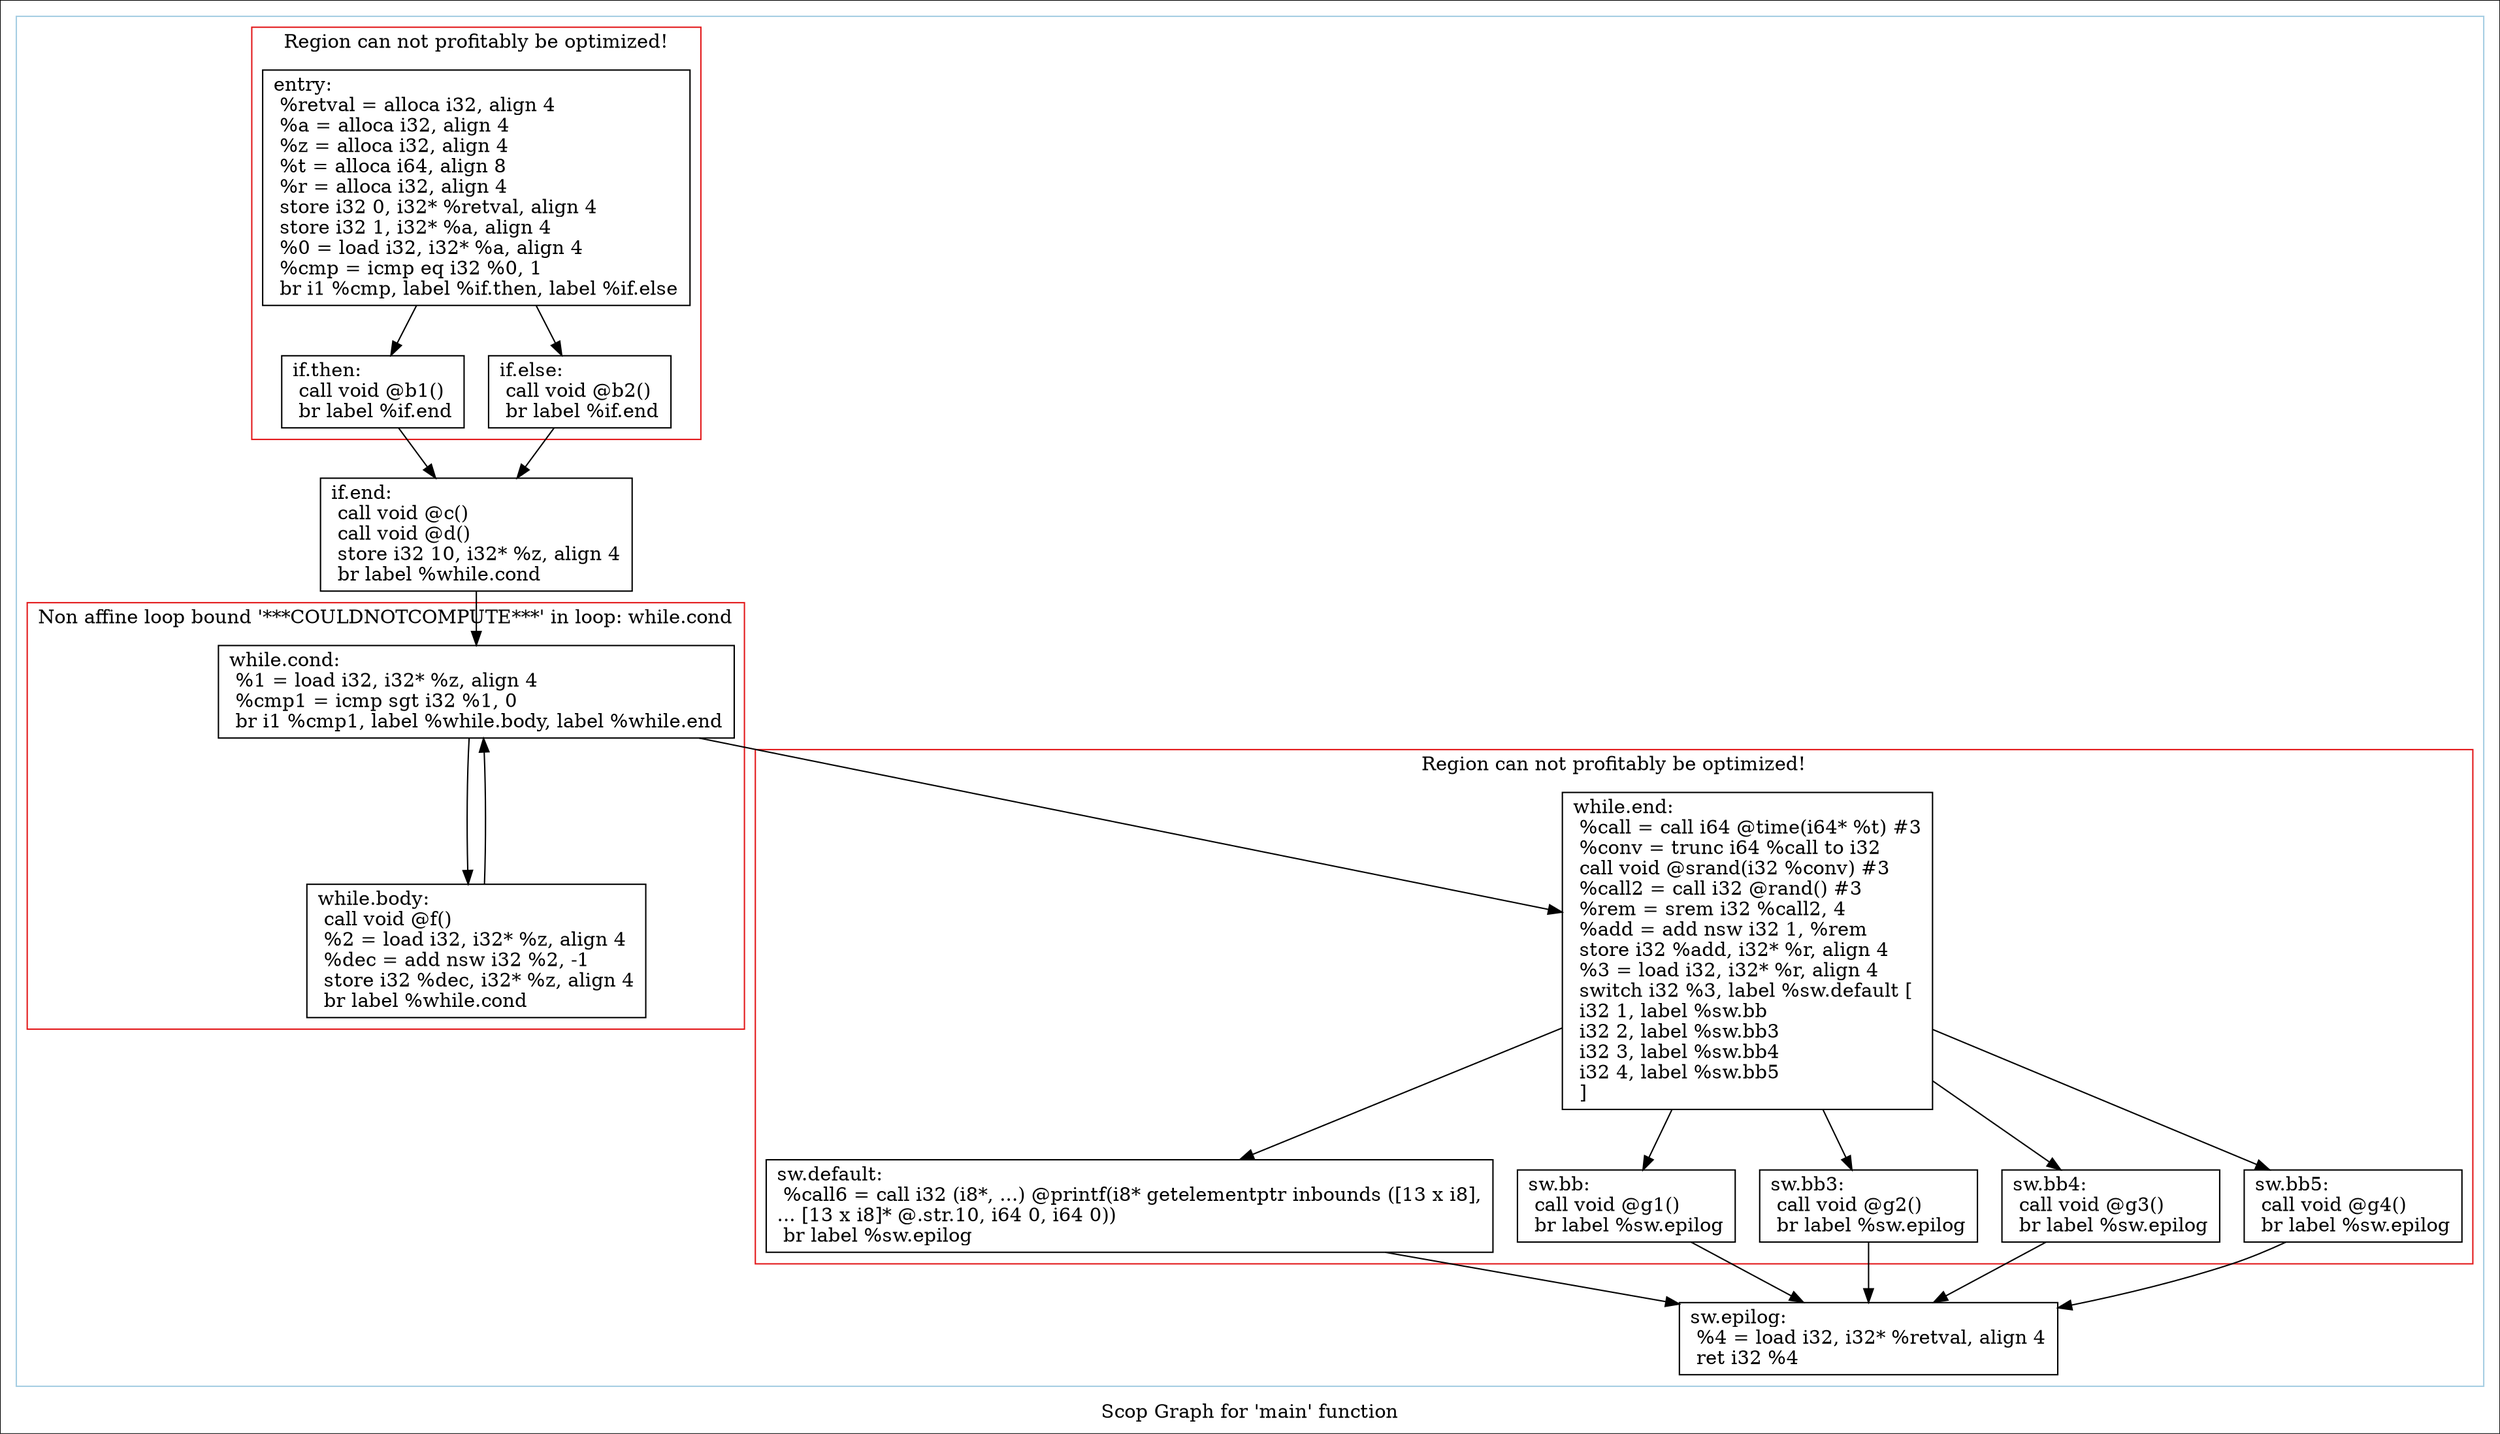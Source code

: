 digraph "Scop Graph for 'main' function" {
	label="Scop Graph for 'main' function";

	Node0xc13610 [shape=record,label="{entry:\l  %retval = alloca i32, align 4\l  %a = alloca i32, align 4\l  %z = alloca i32, align 4\l  %t = alloca i64, align 8\l  %r = alloca i32, align 4\l  store i32 0, i32* %retval, align 4\l  store i32 1, i32* %a, align 4\l  %0 = load i32, i32* %a, align 4\l  %cmp = icmp eq i32 %0, 1\l  br i1 %cmp, label %if.then, label %if.else\l}"];
	Node0xc13610 -> Node0xc12a60;
	Node0xc13610 -> Node0xc10570;
	Node0xc12a60 [shape=record,label="{if.then:                                          \l  call void @b1()\l  br label %if.end\l}"];
	Node0xc12a60 -> Node0xbdb390;
	Node0xbdb390 [shape=record,label="{if.end:                                           \l  call void @c()\l  call void @d()\l  store i32 10, i32* %z, align 4\l  br label %while.cond\l}"];
	Node0xbdb390 -> Node0xc181b0;
	Node0xc181b0 [shape=record,label="{while.cond:                                       \l  %1 = load i32, i32* %z, align 4\l  %cmp1 = icmp sgt i32 %1, 0\l  br i1 %cmp1, label %while.body, label %while.end\l}"];
	Node0xc181b0 -> Node0xc19910;
	Node0xc181b0 -> Node0xc19360;
	Node0xc19910 [shape=record,label="{while.body:                                       \l  call void @f()\l  %2 = load i32, i32* %z, align 4\l  %dec = add nsw i32 %2, -1\l  store i32 %dec, i32* %z, align 4\l  br label %while.cond\l}"];
	Node0xc19910 -> Node0xc181b0[constraint=false];
	Node0xc19360 [shape=record,label="{while.end:                                        \l  %call = call i64 @time(i64* %t) #3\l  %conv = trunc i64 %call to i32\l  call void @srand(i32 %conv) #3\l  %call2 = call i32 @rand() #3\l  %rem = srem i32 %call2, 4\l  %add = add nsw i32 1, %rem\l  store i32 %add, i32* %r, align 4\l  %3 = load i32, i32* %r, align 4\l  switch i32 %3, label %sw.default [\l    i32 1, label %sw.bb\l    i32 2, label %sw.bb3\l    i32 3, label %sw.bb4\l    i32 4, label %sw.bb5\l  ]\l}"];
	Node0xc19360 -> Node0xc18900;
	Node0xc19360 -> Node0xc187f0;
	Node0xc19360 -> Node0xc0ed10;
	Node0xc19360 -> Node0xc146d0;
	Node0xc19360 -> Node0xc3ea90;
	Node0xc18900 [shape=record,label="{sw.default:                                       \l  %call6 = call i32 (i8*, ...) @printf(i8* getelementptr inbounds ([13 x i8],\l... [13 x i8]* @.str.10, i64 0, i64 0))\l  br label %sw.epilog\l}"];
	Node0xc18900 -> Node0xc4eed0;
	Node0xc4eed0 [shape=record,label="{sw.epilog:                                        \l  %4 = load i32, i32* %retval, align 4\l  ret i32 %4\l}"];
	Node0xc187f0 [shape=record,label="{sw.bb:                                            \l  call void @g1()\l  br label %sw.epilog\l}"];
	Node0xc187f0 -> Node0xc4eed0;
	Node0xc0ed10 [shape=record,label="{sw.bb3:                                           \l  call void @g2()\l  br label %sw.epilog\l}"];
	Node0xc0ed10 -> Node0xc4eed0;
	Node0xc146d0 [shape=record,label="{sw.bb4:                                           \l  call void @g3()\l  br label %sw.epilog\l}"];
	Node0xc146d0 -> Node0xc4eed0;
	Node0xc3ea90 [shape=record,label="{sw.bb5:                                           \l  call void @g4()\l  br label %sw.epilog\l}"];
	Node0xc3ea90 -> Node0xc4eed0;
	Node0xc10570 [shape=record,label="{if.else:                                          \l  call void @b2()\l  br label %if.end\l}"];
	Node0xc10570 -> Node0xbdb390;
	colorscheme = "paired12"
        subgraph cluster_0xbe3450 {
          label = "";
          style = solid;
          color = 1
          subgraph cluster_0xc40980 {
            label = "Region can not profitably be optimized!";
            style = solid;
            color = 6
            Node0xc13610;
            Node0xc12a60;
            Node0xc10570;
          }
          subgraph cluster_0xc40900 {
            label = "Non affine loop bound '***COULDNOTCOMPUTE***' in loop: while.cond";
            style = solid;
            color = 6
            Node0xc181b0;
            Node0xc19910;
          }
          subgraph cluster_0xc162c0 {
            label = "Region can not profitably be optimized!";
            style = solid;
            color = 6
            Node0xc19360;
            Node0xc18900;
            Node0xc187f0;
            Node0xc0ed10;
            Node0xc146d0;
            Node0xc3ea90;
          }
          Node0xbdb390;
          Node0xc4eed0;
        }
}
